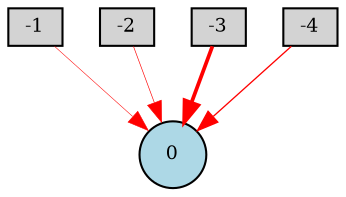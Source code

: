 digraph {
	node [fontsize=9 height=0.2 shape=circle width=0.2]
	-1 [fillcolor=lightgray shape=box style=filled]
	-2 [fillcolor=lightgray shape=box style=filled]
	-3 [fillcolor=lightgray shape=box style=filled]
	-4 [fillcolor=lightgray shape=box style=filled]
	0 [fillcolor=lightblue style=filled]
	-2 -> 0 [color=red penwidth=0.3075168114993244 style=solid]
	-1 -> 0 [color=red penwidth=0.2549842995336427 style=solid]
	-3 -> 0 [color=red penwidth=1.8018233271826145 style=solid]
	-4 -> 0 [color=red penwidth=0.6319084265542791 style=solid]
}
